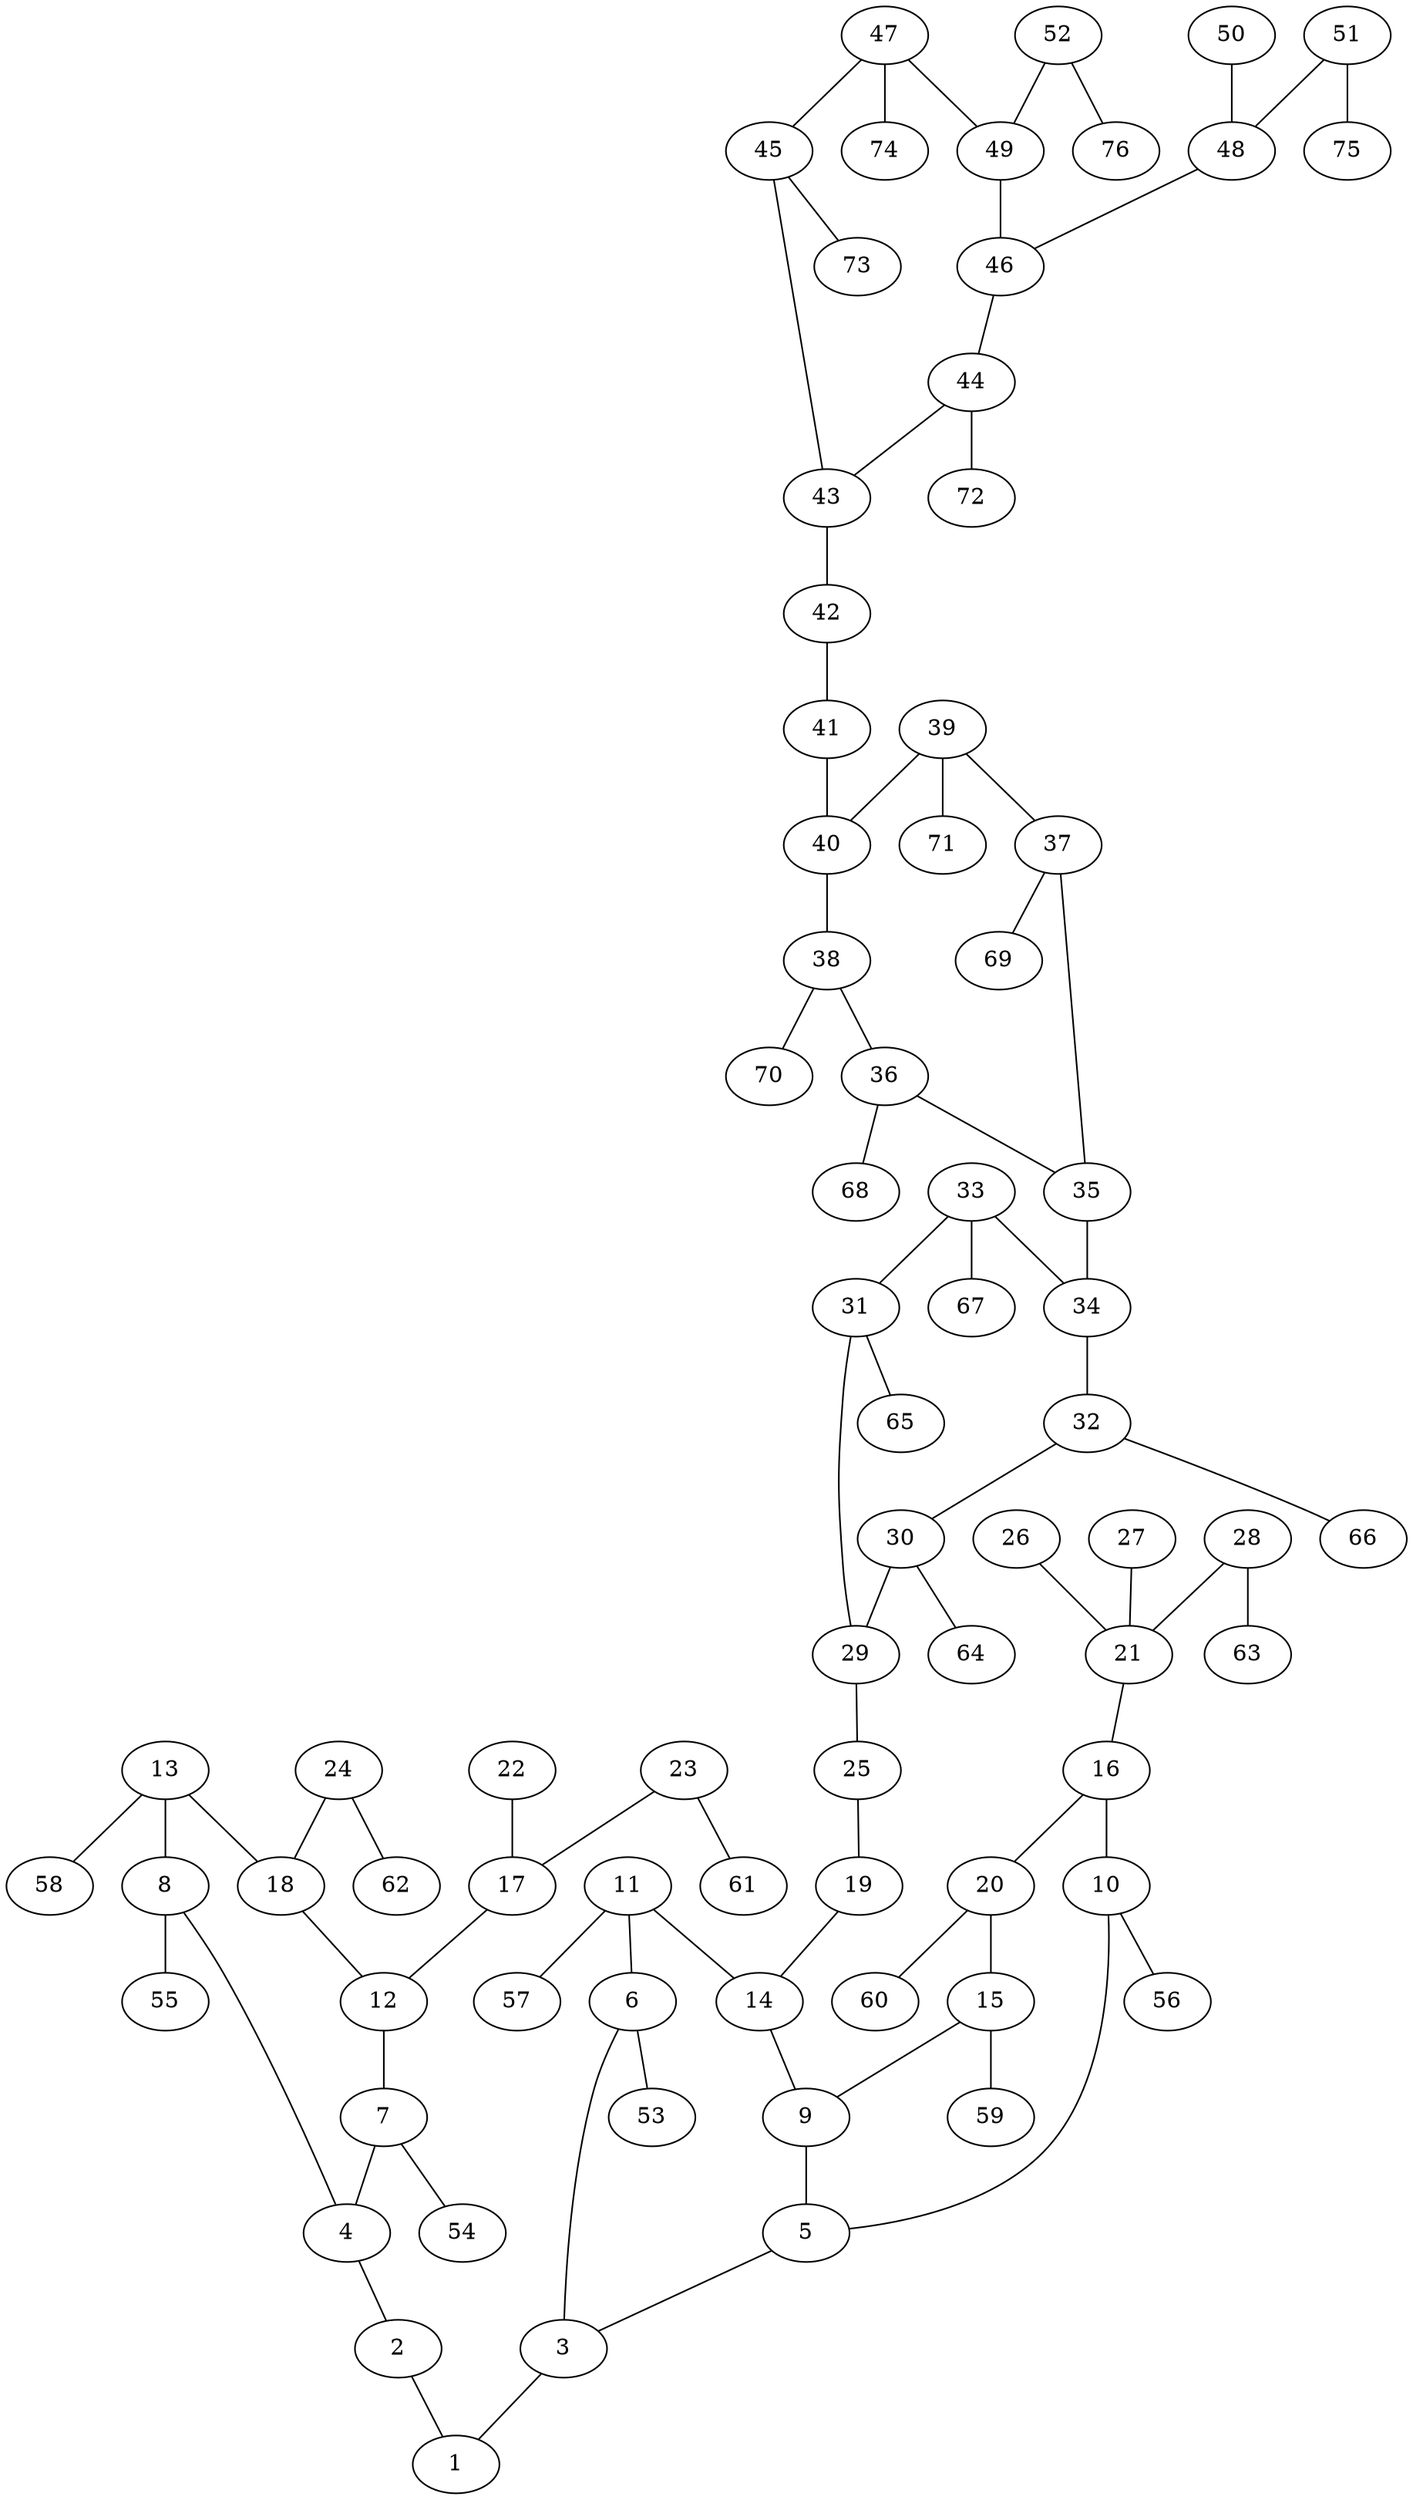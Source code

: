 graph molecule_829 {
	1	 [chem=N];
	2	 [chem=N];
	2 -- 1	 [valence=2];
	3	 [chem=C];
	3 -- 1	 [valence=1];
	4	 [chem=C];
	4 -- 2	 [valence=1];
	5	 [chem=C];
	5 -- 3	 [valence=2];
	6	 [chem=C];
	6 -- 3	 [valence=1];
	53	 [chem=H];
	6 -- 53	 [valence=1];
	7	 [chem=C];
	7 -- 4	 [valence=2];
	54	 [chem=H];
	7 -- 54	 [valence=1];
	8	 [chem=C];
	8 -- 4	 [valence=1];
	55	 [chem=H];
	8 -- 55	 [valence=1];
	9	 [chem=C];
	9 -- 5	 [valence=1];
	10	 [chem=C];
	10 -- 5	 [valence=1];
	56	 [chem=H];
	10 -- 56	 [valence=1];
	11	 [chem=C];
	11 -- 6	 [valence=2];
	14	 [chem=C];
	11 -- 14	 [valence=1];
	57	 [chem=H];
	11 -- 57	 [valence=1];
	12	 [chem=C];
	12 -- 7	 [valence=1];
	13	 [chem=C];
	13 -- 8	 [valence=2];
	18	 [chem=C];
	13 -- 18	 [valence=1];
	58	 [chem=H];
	13 -- 58	 [valence=1];
	14 -- 9	 [valence=2];
	15	 [chem=C];
	15 -- 9	 [valence=1];
	59	 [chem=H];
	15 -- 59	 [valence=1];
	16	 [chem=C];
	16 -- 10	 [valence=2];
	20	 [chem=C];
	16 -- 20	 [valence=1];
	17	 [chem=C];
	17 -- 12	 [valence=1];
	18 -- 12	 [valence=2];
	19	 [chem=N];
	19 -- 14	 [valence=1];
	20 -- 15	 [valence=2];
	60	 [chem=H];
	20 -- 60	 [valence=1];
	21	 [chem=S];
	21 -- 16	 [valence=1];
	22	 [chem=O];
	22 -- 17	 [valence=2];
	23	 [chem=O];
	23 -- 17	 [valence=1];
	61	 [chem=H];
	23 -- 61	 [valence=1];
	24	 [chem=O];
	24 -- 18	 [valence=1];
	62	 [chem=H];
	24 -- 62	 [valence=1];
	25	 [chem=N];
	25 -- 19	 [valence=2];
	26	 [chem=O];
	26 -- 21	 [valence=2];
	27	 [chem=O];
	27 -- 21	 [valence=2];
	28	 [chem=O];
	28 -- 21	 [valence=1];
	63	 [chem=H];
	28 -- 63	 [valence=1];
	29	 [chem=C];
	29 -- 25	 [valence=1];
	30	 [chem=C];
	30 -- 29	 [valence=2];
	64	 [chem=H];
	30 -- 64	 [valence=1];
	31	 [chem=C];
	31 -- 29	 [valence=1];
	65	 [chem=H];
	31 -- 65	 [valence=1];
	32	 [chem=C];
	32 -- 30	 [valence=1];
	66	 [chem=H];
	32 -- 66	 [valence=1];
	33	 [chem=C];
	33 -- 31	 [valence=2];
	34	 [chem=C];
	33 -- 34	 [valence=1];
	67	 [chem=H];
	33 -- 67	 [valence=1];
	34 -- 32	 [valence=2];
	35	 [chem=C];
	35 -- 34	 [valence=1];
	36	 [chem=C];
	36 -- 35	 [valence=2];
	68	 [chem=H];
	36 -- 68	 [valence=1];
	37	 [chem=C];
	37 -- 35	 [valence=1];
	69	 [chem=H];
	37 -- 69	 [valence=1];
	38	 [chem=C];
	38 -- 36	 [valence=1];
	70	 [chem=H];
	38 -- 70	 [valence=1];
	39	 [chem=C];
	39 -- 37	 [valence=2];
	40	 [chem=C];
	39 -- 40	 [valence=1];
	71	 [chem=H];
	39 -- 71	 [valence=1];
	40 -- 38	 [valence=2];
	41	 [chem=N];
	41 -- 40	 [valence=1];
	42	 [chem=N];
	42 -- 41	 [valence=2];
	43	 [chem=C];
	43 -- 42	 [valence=1];
	44	 [chem=C];
	44 -- 43	 [valence=2];
	72	 [chem=H];
	44 -- 72	 [valence=1];
	45	 [chem=C];
	45 -- 43	 [valence=1];
	73	 [chem=H];
	45 -- 73	 [valence=1];
	46	 [chem=C];
	46 -- 44	 [valence=1];
	47	 [chem=C];
	47 -- 45	 [valence=2];
	49	 [chem=C];
	47 -- 49	 [valence=1];
	74	 [chem=H];
	47 -- 74	 [valence=1];
	48	 [chem=C];
	48 -- 46	 [valence=1];
	49 -- 46	 [valence=2];
	50	 [chem=O];
	50 -- 48	 [valence=2];
	51	 [chem=O];
	51 -- 48	 [valence=1];
	75	 [chem=H];
	51 -- 75	 [valence=1];
	52	 [chem=O];
	52 -- 49	 [valence=1];
	76	 [chem=H];
	52 -- 76	 [valence=1];
}
